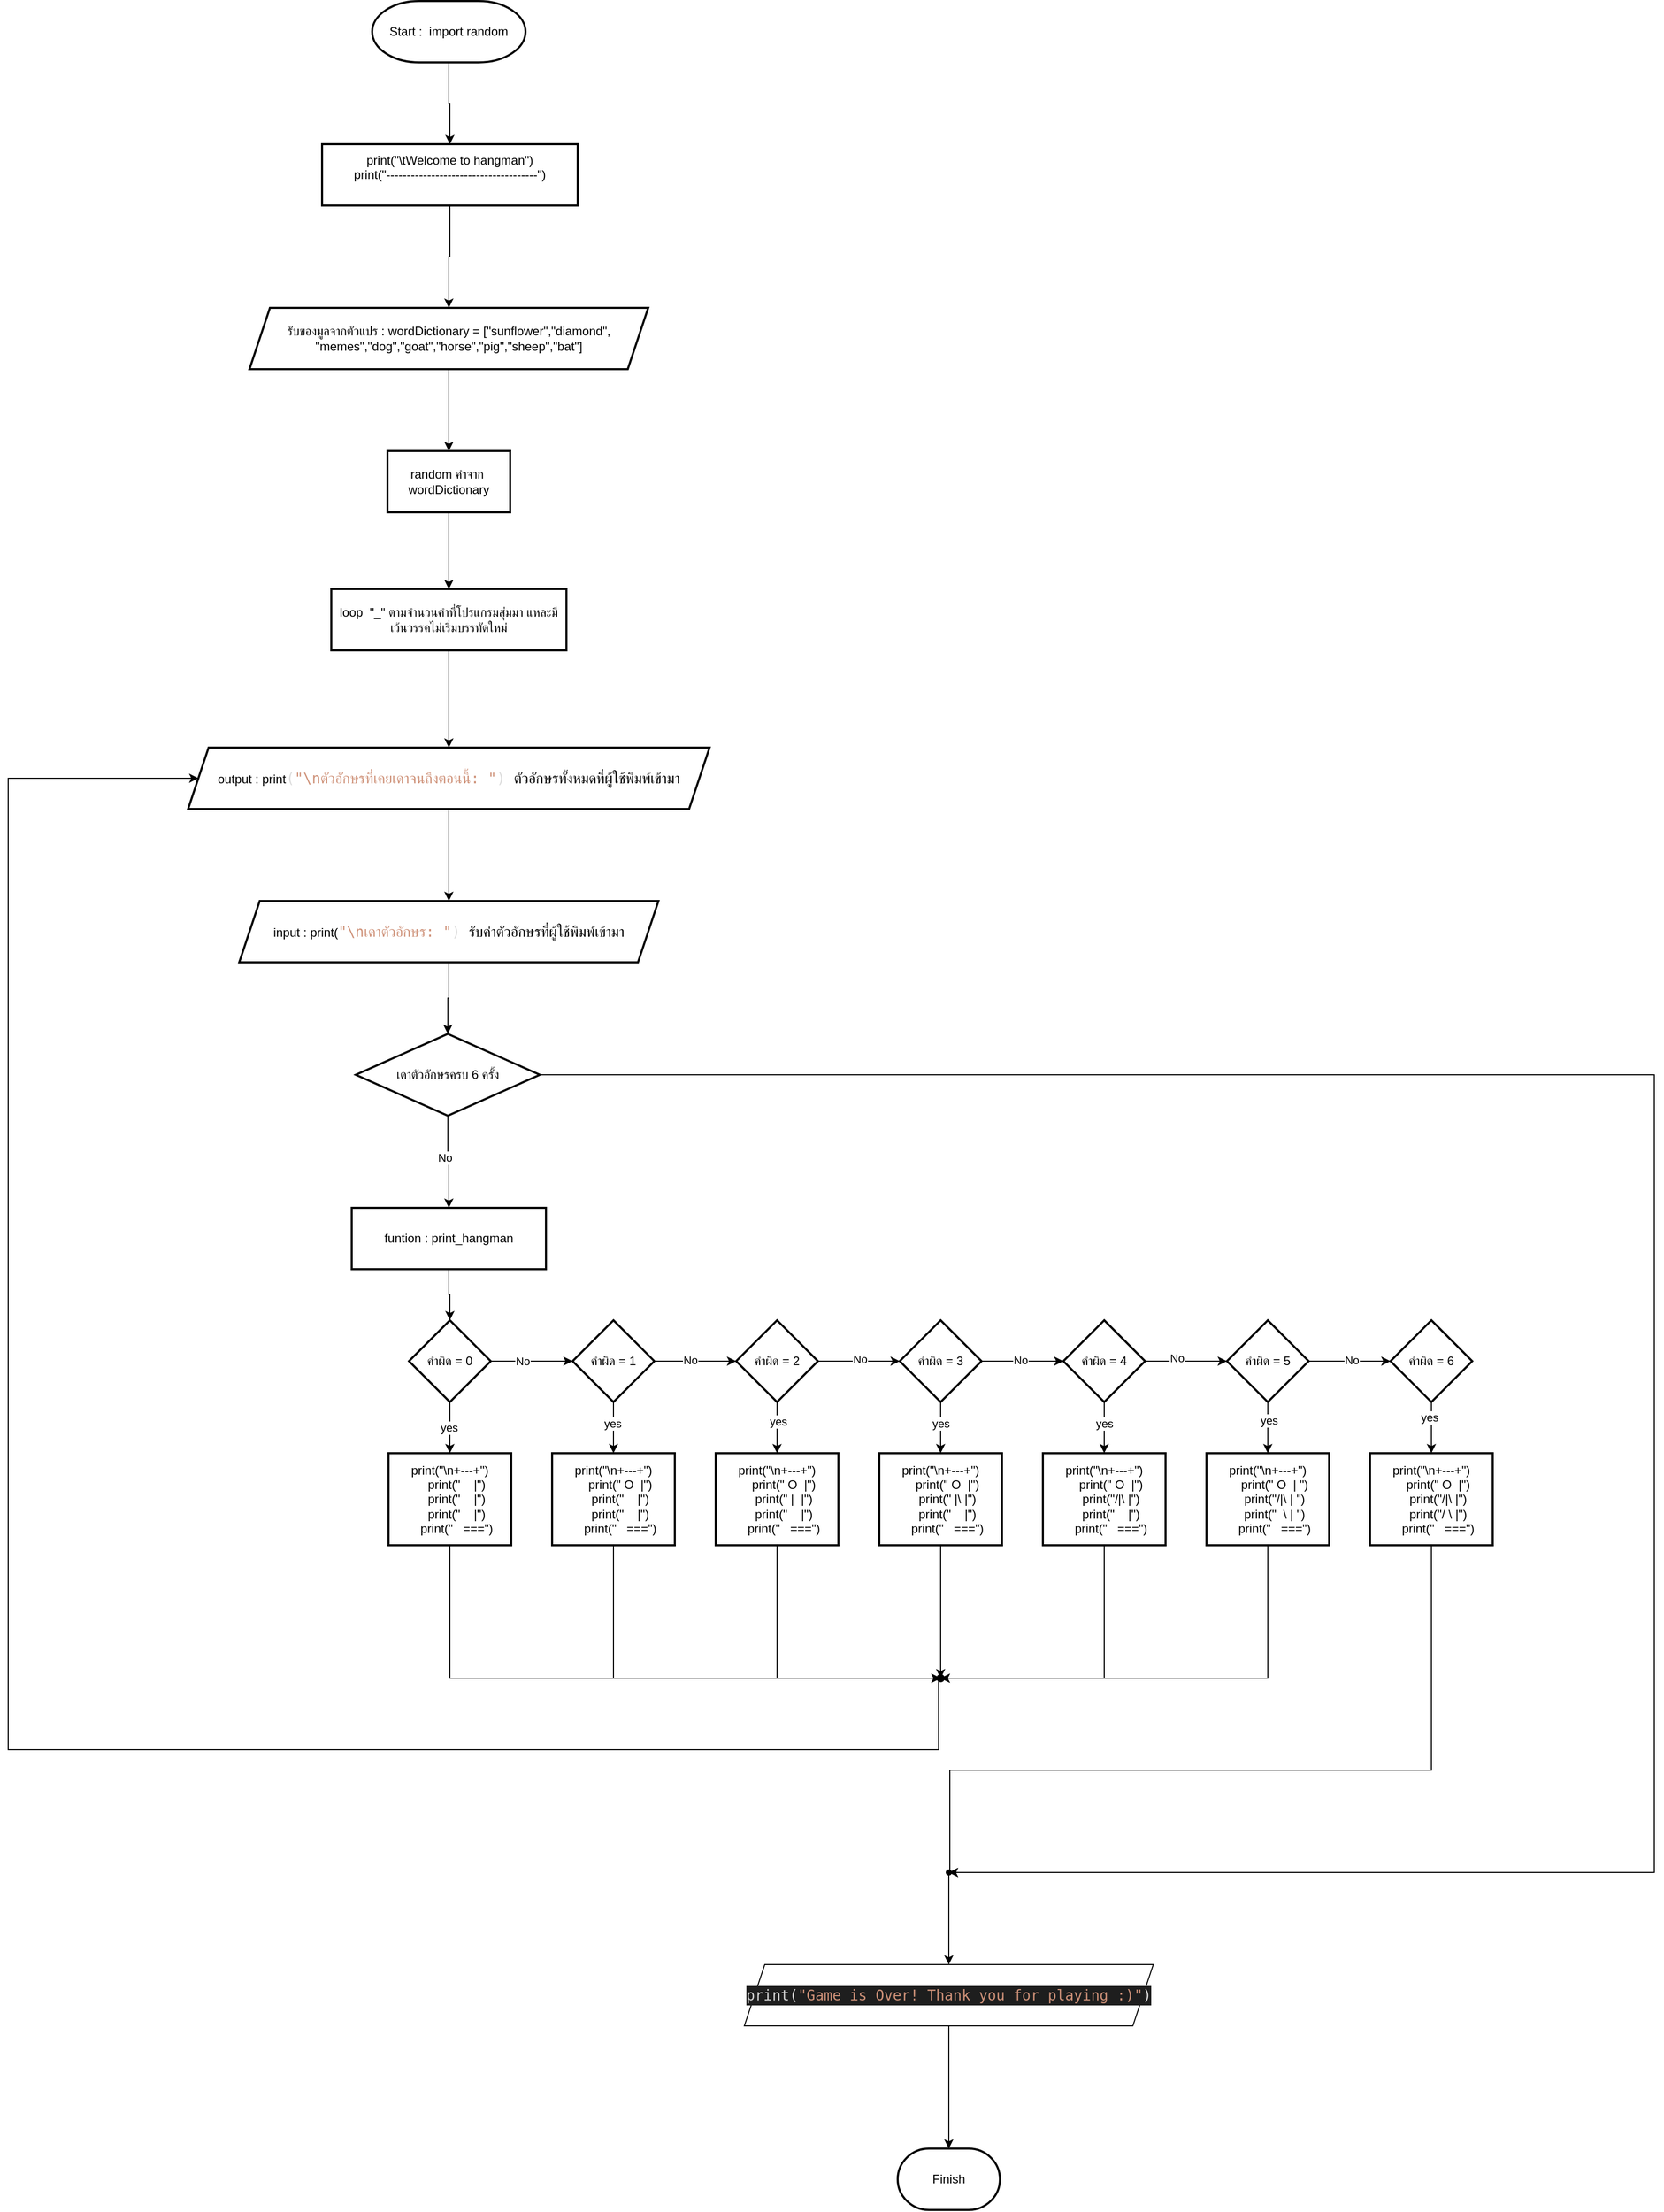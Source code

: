 <mxfile version="23.0.2" type="github">
  <diagram id="C5RBs43oDa-KdzZeNtuy" name="Page-1">
    <mxGraphModel dx="3053" dy="2764" grid="1" gridSize="10" guides="1" tooltips="1" connect="1" arrows="1" fold="1" page="1" pageScale="1" pageWidth="827" pageHeight="1169" math="0" shadow="0">
      <root>
        <mxCell id="WIyWlLk6GJQsqaUBKTNV-0" />
        <mxCell id="WIyWlLk6GJQsqaUBKTNV-1" parent="WIyWlLk6GJQsqaUBKTNV-0" />
        <mxCell id="yTECt2yy7o1h2HZ25cIH-2" value="" style="edgeStyle=orthogonalEdgeStyle;rounded=0;orthogonalLoop=1;jettySize=auto;html=1;" parent="WIyWlLk6GJQsqaUBKTNV-1" source="yTECt2yy7o1h2HZ25cIH-0" target="yTECt2yy7o1h2HZ25cIH-1" edge="1">
          <mxGeometry relative="1" as="geometry" />
        </mxCell>
        <mxCell id="yTECt2yy7o1h2HZ25cIH-0" value="Start :&amp;nbsp; import random" style="strokeWidth=2;html=1;shape=mxgraph.flowchart.terminator;whiteSpace=wrap;" parent="WIyWlLk6GJQsqaUBKTNV-1" vertex="1">
          <mxGeometry x="996" y="-350" width="150" height="60" as="geometry" />
        </mxCell>
        <mxCell id="yTECt2yy7o1h2HZ25cIH-4" value="" style="edgeStyle=orthogonalEdgeStyle;rounded=0;orthogonalLoop=1;jettySize=auto;html=1;" parent="WIyWlLk6GJQsqaUBKTNV-1" source="yTECt2yy7o1h2HZ25cIH-1" target="yTECt2yy7o1h2HZ25cIH-3" edge="1">
          <mxGeometry relative="1" as="geometry" />
        </mxCell>
        <mxCell id="yTECt2yy7o1h2HZ25cIH-1" value="&lt;div&gt;print(&quot;\tWelcome to hangman&quot;)&lt;/div&gt;&lt;div&gt;print(&quot;-------------------------------------&quot;)&lt;/div&gt;&lt;div&gt;&lt;br&gt;&lt;/div&gt;" style="whiteSpace=wrap;html=1;strokeWidth=2;align=center;" parent="WIyWlLk6GJQsqaUBKTNV-1" vertex="1">
          <mxGeometry x="947" y="-210" width="250" height="60" as="geometry" />
        </mxCell>
        <mxCell id="yTECt2yy7o1h2HZ25cIH-6" value="" style="edgeStyle=orthogonalEdgeStyle;rounded=0;orthogonalLoop=1;jettySize=auto;html=1;" parent="WIyWlLk6GJQsqaUBKTNV-1" source="yTECt2yy7o1h2HZ25cIH-3" target="yTECt2yy7o1h2HZ25cIH-5" edge="1">
          <mxGeometry relative="1" as="geometry" />
        </mxCell>
        <mxCell id="yTECt2yy7o1h2HZ25cIH-3" value="รับของมูลจากตัวแปร : wordDictionary = [&quot;sunflower&quot;,&quot;diamond&quot;,&lt;br&gt;&quot;memes&quot;,&quot;dog&quot;,&quot;goat&quot;,&quot;horse&quot;,&quot;pig&quot;,&quot;sheep&quot;,&quot;bat&quot;]" style="shape=parallelogram;perimeter=parallelogramPerimeter;whiteSpace=wrap;html=1;fixedSize=1;strokeWidth=2;" parent="WIyWlLk6GJQsqaUBKTNV-1" vertex="1">
          <mxGeometry x="876" y="-50" width="390" height="60" as="geometry" />
        </mxCell>
        <mxCell id="yTECt2yy7o1h2HZ25cIH-8" value="" style="edgeStyle=orthogonalEdgeStyle;rounded=0;orthogonalLoop=1;jettySize=auto;html=1;" parent="WIyWlLk6GJQsqaUBKTNV-1" source="yTECt2yy7o1h2HZ25cIH-5" target="yTECt2yy7o1h2HZ25cIH-7" edge="1">
          <mxGeometry relative="1" as="geometry" />
        </mxCell>
        <mxCell id="yTECt2yy7o1h2HZ25cIH-5" value="random คำจาก&amp;nbsp; wordDictionary" style="whiteSpace=wrap;html=1;strokeWidth=2;" parent="WIyWlLk6GJQsqaUBKTNV-1" vertex="1">
          <mxGeometry x="1011" y="90" width="120" height="60" as="geometry" />
        </mxCell>
        <mxCell id="2oVvr5gUgx5wugrZln5X-3" value="" style="edgeStyle=orthogonalEdgeStyle;rounded=0;orthogonalLoop=1;jettySize=auto;html=1;" edge="1" parent="WIyWlLk6GJQsqaUBKTNV-1" source="yTECt2yy7o1h2HZ25cIH-7" target="2oVvr5gUgx5wugrZln5X-2">
          <mxGeometry relative="1" as="geometry" />
        </mxCell>
        <mxCell id="yTECt2yy7o1h2HZ25cIH-7" value="loop&amp;nbsp; &quot;_&quot; ตามจำนวนคำที่โปรแกรมสุ่มมา แหละมีเว้นวรรคไม่เริ่มบรรทัดใหม่" style="whiteSpace=wrap;html=1;strokeWidth=2;" parent="WIyWlLk6GJQsqaUBKTNV-1" vertex="1">
          <mxGeometry x="956" y="225" width="230" height="60" as="geometry" />
        </mxCell>
        <mxCell id="yTECt2yy7o1h2HZ25cIH-15" value="" style="edgeStyle=orthogonalEdgeStyle;rounded=0;orthogonalLoop=1;jettySize=auto;html=1;" parent="WIyWlLk6GJQsqaUBKTNV-1" source="yTECt2yy7o1h2HZ25cIH-9" target="yTECt2yy7o1h2HZ25cIH-14" edge="1">
          <mxGeometry relative="1" as="geometry" />
        </mxCell>
        <mxCell id="yTECt2yy7o1h2HZ25cIH-9" value="funtion :&amp;nbsp;print_hangman" style="whiteSpace=wrap;html=1;strokeWidth=2;" parent="WIyWlLk6GJQsqaUBKTNV-1" vertex="1">
          <mxGeometry x="976" y="830" width="190" height="60" as="geometry" />
        </mxCell>
        <mxCell id="yTECt2yy7o1h2HZ25cIH-28" style="edgeStyle=orthogonalEdgeStyle;rounded=0;orthogonalLoop=1;jettySize=auto;html=1;" parent="WIyWlLk6GJQsqaUBKTNV-1" source="yTECt2yy7o1h2HZ25cIH-14" target="yTECt2yy7o1h2HZ25cIH-24" edge="1">
          <mxGeometry relative="1" as="geometry" />
        </mxCell>
        <mxCell id="yTECt2yy7o1h2HZ25cIH-31" value="yes" style="edgeLabel;html=1;align=center;verticalAlign=middle;resizable=0;points=[];" parent="yTECt2yy7o1h2HZ25cIH-28" vertex="1" connectable="0">
          <mxGeometry x="-0.024" y="-1" relative="1" as="geometry">
            <mxPoint as="offset" />
          </mxGeometry>
        </mxCell>
        <mxCell id="yTECt2yy7o1h2HZ25cIH-33" value="" style="edgeStyle=orthogonalEdgeStyle;rounded=0;orthogonalLoop=1;jettySize=auto;html=1;" parent="WIyWlLk6GJQsqaUBKTNV-1" source="yTECt2yy7o1h2HZ25cIH-14" target="yTECt2yy7o1h2HZ25cIH-32" edge="1">
          <mxGeometry relative="1" as="geometry" />
        </mxCell>
        <mxCell id="yTECt2yy7o1h2HZ25cIH-34" value="No" style="edgeLabel;html=1;align=center;verticalAlign=middle;resizable=0;points=[];" parent="yTECt2yy7o1h2HZ25cIH-33" vertex="1" connectable="0">
          <mxGeometry x="-0.236" relative="1" as="geometry">
            <mxPoint as="offset" />
          </mxGeometry>
        </mxCell>
        <mxCell id="yTECt2yy7o1h2HZ25cIH-14" value="คำผิด = 0" style="rhombus;whiteSpace=wrap;html=1;strokeWidth=2;" parent="WIyWlLk6GJQsqaUBKTNV-1" vertex="1">
          <mxGeometry x="1032" y="940" width="80" height="80" as="geometry" />
        </mxCell>
        <mxCell id="yTECt2yy7o1h2HZ25cIH-74" style="edgeStyle=orthogonalEdgeStyle;rounded=0;orthogonalLoop=1;jettySize=auto;html=1;entryX=-0.078;entryY=0.481;entryDx=0;entryDy=0;entryPerimeter=0;" parent="WIyWlLk6GJQsqaUBKTNV-1" source="yTECt2yy7o1h2HZ25cIH-24" target="yTECt2yy7o1h2HZ25cIH-68" edge="1">
          <mxGeometry relative="1" as="geometry">
            <mxPoint x="1107" y="1290" as="targetPoint" />
            <Array as="points">
              <mxPoint x="1072" y="1290" />
            </Array>
          </mxGeometry>
        </mxCell>
        <mxCell id="yTECt2yy7o1h2HZ25cIH-24" value="&lt;div&gt;print(&quot;\n+---+&quot;)&lt;/div&gt;&lt;div&gt;&amp;nbsp; &amp;nbsp; print(&quot;&amp;nbsp; &amp;nbsp; |&quot;)&lt;/div&gt;&lt;div&gt;&amp;nbsp; &amp;nbsp; print(&quot;&amp;nbsp; &amp;nbsp; |&quot;)&lt;/div&gt;&lt;div&gt;&amp;nbsp; &amp;nbsp; print(&quot;&amp;nbsp; &amp;nbsp; |&quot;)&lt;/div&gt;&lt;div&gt;&amp;nbsp; &amp;nbsp; print(&quot;&amp;nbsp; &amp;nbsp;===&quot;)&lt;/div&gt;" style="whiteSpace=wrap;html=1;sketch=0;strokeWidth=2;" parent="WIyWlLk6GJQsqaUBKTNV-1" vertex="1">
          <mxGeometry x="1012" y="1070" width="120" height="90" as="geometry" />
        </mxCell>
        <mxCell id="yTECt2yy7o1h2HZ25cIH-36" value="" style="edgeStyle=orthogonalEdgeStyle;rounded=0;orthogonalLoop=1;jettySize=auto;html=1;" parent="WIyWlLk6GJQsqaUBKTNV-1" source="yTECt2yy7o1h2HZ25cIH-32" target="yTECt2yy7o1h2HZ25cIH-35" edge="1">
          <mxGeometry relative="1" as="geometry" />
        </mxCell>
        <mxCell id="yTECt2yy7o1h2HZ25cIH-37" value="yes" style="edgeLabel;html=1;align=center;verticalAlign=middle;resizable=0;points=[];" parent="yTECt2yy7o1h2HZ25cIH-36" vertex="1" connectable="0">
          <mxGeometry x="-0.156" y="-1" relative="1" as="geometry">
            <mxPoint as="offset" />
          </mxGeometry>
        </mxCell>
        <mxCell id="yTECt2yy7o1h2HZ25cIH-39" value="" style="edgeStyle=orthogonalEdgeStyle;rounded=0;orthogonalLoop=1;jettySize=auto;html=1;" parent="WIyWlLk6GJQsqaUBKTNV-1" source="yTECt2yy7o1h2HZ25cIH-32" target="yTECt2yy7o1h2HZ25cIH-38" edge="1">
          <mxGeometry relative="1" as="geometry" />
        </mxCell>
        <mxCell id="yTECt2yy7o1h2HZ25cIH-43" value="No" style="edgeLabel;html=1;align=center;verticalAlign=middle;resizable=0;points=[];" parent="yTECt2yy7o1h2HZ25cIH-39" vertex="1" connectable="0">
          <mxGeometry x="-0.134" y="1" relative="1" as="geometry">
            <mxPoint as="offset" />
          </mxGeometry>
        </mxCell>
        <mxCell id="yTECt2yy7o1h2HZ25cIH-32" value="คำผิด = 1" style="rhombus;whiteSpace=wrap;html=1;strokeWidth=2;" parent="WIyWlLk6GJQsqaUBKTNV-1" vertex="1">
          <mxGeometry x="1192" y="940" width="80" height="80" as="geometry" />
        </mxCell>
        <mxCell id="yTECt2yy7o1h2HZ25cIH-75" style="edgeStyle=orthogonalEdgeStyle;rounded=0;orthogonalLoop=1;jettySize=auto;html=1;entryX=-0.223;entryY=0.198;entryDx=0;entryDy=0;entryPerimeter=0;" parent="WIyWlLk6GJQsqaUBKTNV-1" source="yTECt2yy7o1h2HZ25cIH-35" target="yTECt2yy7o1h2HZ25cIH-68" edge="1">
          <mxGeometry relative="1" as="geometry">
            <mxPoint x="1232" y="1290" as="targetPoint" />
            <Array as="points">
              <mxPoint x="1232" y="1290" />
            </Array>
          </mxGeometry>
        </mxCell>
        <mxCell id="yTECt2yy7o1h2HZ25cIH-35" value="&lt;div&gt;print(&quot;\n+---+&quot;)&lt;/div&gt;&lt;div&gt;&amp;nbsp; &amp;nbsp; print(&quot; O&amp;nbsp; |&quot;)&lt;/div&gt;&lt;div&gt;&amp;nbsp; &amp;nbsp; print(&quot;&amp;nbsp; &amp;nbsp; |&quot;)&lt;/div&gt;&lt;div&gt;&amp;nbsp; &amp;nbsp; print(&quot;&amp;nbsp; &amp;nbsp; |&quot;)&lt;/div&gt;&lt;div&gt;&amp;nbsp; &amp;nbsp; print(&quot;&amp;nbsp; &amp;nbsp;===&quot;)&lt;/div&gt;" style="whiteSpace=wrap;html=1;strokeWidth=2;" parent="WIyWlLk6GJQsqaUBKTNV-1" vertex="1">
          <mxGeometry x="1172" y="1070" width="120" height="90" as="geometry" />
        </mxCell>
        <mxCell id="yTECt2yy7o1h2HZ25cIH-41" value="" style="edgeStyle=orthogonalEdgeStyle;rounded=0;orthogonalLoop=1;jettySize=auto;html=1;" parent="WIyWlLk6GJQsqaUBKTNV-1" source="yTECt2yy7o1h2HZ25cIH-38" target="yTECt2yy7o1h2HZ25cIH-40" edge="1">
          <mxGeometry relative="1" as="geometry" />
        </mxCell>
        <mxCell id="yTECt2yy7o1h2HZ25cIH-42" value="yes" style="edgeLabel;html=1;align=center;verticalAlign=middle;resizable=0;points=[];" parent="yTECt2yy7o1h2HZ25cIH-41" vertex="1" connectable="0">
          <mxGeometry x="-0.232" y="1" relative="1" as="geometry">
            <mxPoint as="offset" />
          </mxGeometry>
        </mxCell>
        <mxCell id="yTECt2yy7o1h2HZ25cIH-45" value="" style="edgeStyle=orthogonalEdgeStyle;rounded=0;orthogonalLoop=1;jettySize=auto;html=1;" parent="WIyWlLk6GJQsqaUBKTNV-1" source="yTECt2yy7o1h2HZ25cIH-38" target="yTECt2yy7o1h2HZ25cIH-44" edge="1">
          <mxGeometry relative="1" as="geometry" />
        </mxCell>
        <mxCell id="yTECt2yy7o1h2HZ25cIH-48" value="No" style="edgeLabel;html=1;align=center;verticalAlign=middle;resizable=0;points=[];" parent="yTECt2yy7o1h2HZ25cIH-45" vertex="1" connectable="0">
          <mxGeometry x="0.009" y="2" relative="1" as="geometry">
            <mxPoint as="offset" />
          </mxGeometry>
        </mxCell>
        <mxCell id="yTECt2yy7o1h2HZ25cIH-38" value="คำผิด = 2" style="rhombus;whiteSpace=wrap;html=1;strokeWidth=2;" parent="WIyWlLk6GJQsqaUBKTNV-1" vertex="1">
          <mxGeometry x="1352" y="940" width="80" height="80" as="geometry" />
        </mxCell>
        <mxCell id="yTECt2yy7o1h2HZ25cIH-76" style="edgeStyle=orthogonalEdgeStyle;rounded=0;orthogonalLoop=1;jettySize=auto;html=1;entryX=0.172;entryY=0.149;entryDx=0;entryDy=0;entryPerimeter=0;" parent="WIyWlLk6GJQsqaUBKTNV-1" source="yTECt2yy7o1h2HZ25cIH-40" target="yTECt2yy7o1h2HZ25cIH-68" edge="1">
          <mxGeometry relative="1" as="geometry">
            <mxPoint x="1392" y="1290" as="targetPoint" />
            <Array as="points">
              <mxPoint x="1392" y="1290" />
            </Array>
          </mxGeometry>
        </mxCell>
        <mxCell id="yTECt2yy7o1h2HZ25cIH-40" value="&lt;div&gt;print(&quot;\n+---+&quot;)&lt;/div&gt;&lt;div&gt;&amp;nbsp; &amp;nbsp; print(&quot; O&amp;nbsp; |&quot;)&lt;/div&gt;&lt;div&gt;&amp;nbsp; &amp;nbsp; print(&quot; |&amp;nbsp; |&quot;)&lt;/div&gt;&lt;div&gt;&amp;nbsp; &amp;nbsp; print(&quot;&amp;nbsp; &amp;nbsp; |&quot;)&lt;/div&gt;&lt;div&gt;&amp;nbsp; &amp;nbsp; print(&quot;&amp;nbsp; &amp;nbsp;===&quot;)&lt;/div&gt;" style="whiteSpace=wrap;html=1;strokeWidth=2;" parent="WIyWlLk6GJQsqaUBKTNV-1" vertex="1">
          <mxGeometry x="1332" y="1070" width="120" height="90" as="geometry" />
        </mxCell>
        <mxCell id="yTECt2yy7o1h2HZ25cIH-47" value="" style="edgeStyle=orthogonalEdgeStyle;rounded=0;orthogonalLoop=1;jettySize=auto;html=1;" parent="WIyWlLk6GJQsqaUBKTNV-1" source="yTECt2yy7o1h2HZ25cIH-44" target="yTECt2yy7o1h2HZ25cIH-46" edge="1">
          <mxGeometry relative="1" as="geometry" />
        </mxCell>
        <mxCell id="yTECt2yy7o1h2HZ25cIH-49" value="yes" style="edgeLabel;html=1;align=center;verticalAlign=middle;resizable=0;points=[];" parent="yTECt2yy7o1h2HZ25cIH-47" vertex="1" connectable="0">
          <mxGeometry x="-0.178" relative="1" as="geometry">
            <mxPoint as="offset" />
          </mxGeometry>
        </mxCell>
        <mxCell id="yTECt2yy7o1h2HZ25cIH-51" value="" style="edgeStyle=orthogonalEdgeStyle;rounded=0;orthogonalLoop=1;jettySize=auto;html=1;" parent="WIyWlLk6GJQsqaUBKTNV-1" source="yTECt2yy7o1h2HZ25cIH-44" target="yTECt2yy7o1h2HZ25cIH-50" edge="1">
          <mxGeometry relative="1" as="geometry" />
        </mxCell>
        <mxCell id="yTECt2yy7o1h2HZ25cIH-54" value="No" style="edgeLabel;html=1;align=center;verticalAlign=middle;resizable=0;points=[];" parent="yTECt2yy7o1h2HZ25cIH-51" vertex="1" connectable="0">
          <mxGeometry x="-0.067" y="1" relative="1" as="geometry">
            <mxPoint as="offset" />
          </mxGeometry>
        </mxCell>
        <mxCell id="yTECt2yy7o1h2HZ25cIH-44" value="คำผิด = 3" style="rhombus;whiteSpace=wrap;html=1;strokeWidth=2;" parent="WIyWlLk6GJQsqaUBKTNV-1" vertex="1">
          <mxGeometry x="1512" y="940" width="80" height="80" as="geometry" />
        </mxCell>
        <mxCell id="yTECt2yy7o1h2HZ25cIH-46" value="&lt;div&gt;print(&quot;\n+---+&quot;)&lt;/div&gt;&lt;div&gt;&amp;nbsp; &amp;nbsp; print(&quot; O&amp;nbsp; |&quot;)&lt;/div&gt;&lt;div&gt;&amp;nbsp; &amp;nbsp; print(&quot; |\ |&quot;)&lt;/div&gt;&lt;div&gt;&amp;nbsp; &amp;nbsp; print(&quot;&amp;nbsp; &amp;nbsp; |&quot;)&lt;/div&gt;&lt;div&gt;&amp;nbsp; &amp;nbsp; print(&quot;&amp;nbsp; &amp;nbsp;===&quot;)&lt;/div&gt;" style="whiteSpace=wrap;html=1;strokeWidth=2;" parent="WIyWlLk6GJQsqaUBKTNV-1" vertex="1">
          <mxGeometry x="1492" y="1070" width="120" height="90" as="geometry" />
        </mxCell>
        <mxCell id="yTECt2yy7o1h2HZ25cIH-53" value="" style="edgeStyle=orthogonalEdgeStyle;rounded=0;orthogonalLoop=1;jettySize=auto;html=1;" parent="WIyWlLk6GJQsqaUBKTNV-1" source="yTECt2yy7o1h2HZ25cIH-50" target="yTECt2yy7o1h2HZ25cIH-52" edge="1">
          <mxGeometry relative="1" as="geometry" />
        </mxCell>
        <mxCell id="yTECt2yy7o1h2HZ25cIH-55" value="yes" style="edgeLabel;html=1;align=center;verticalAlign=middle;resizable=0;points=[];" parent="yTECt2yy7o1h2HZ25cIH-53" vertex="1" connectable="0">
          <mxGeometry x="-0.178" relative="1" as="geometry">
            <mxPoint as="offset" />
          </mxGeometry>
        </mxCell>
        <mxCell id="yTECt2yy7o1h2HZ25cIH-57" value="" style="edgeStyle=orthogonalEdgeStyle;rounded=0;orthogonalLoop=1;jettySize=auto;html=1;" parent="WIyWlLk6GJQsqaUBKTNV-1" source="yTECt2yy7o1h2HZ25cIH-50" target="yTECt2yy7o1h2HZ25cIH-56" edge="1">
          <mxGeometry relative="1" as="geometry" />
        </mxCell>
        <mxCell id="yTECt2yy7o1h2HZ25cIH-64" value="No" style="edgeLabel;html=1;align=center;verticalAlign=middle;resizable=0;points=[];" parent="yTECt2yy7o1h2HZ25cIH-57" vertex="1" connectable="0">
          <mxGeometry x="-0.242" y="3" relative="1" as="geometry">
            <mxPoint as="offset" />
          </mxGeometry>
        </mxCell>
        <mxCell id="yTECt2yy7o1h2HZ25cIH-50" value="คำผิด = 4" style="rhombus;whiteSpace=wrap;html=1;strokeWidth=2;" parent="WIyWlLk6GJQsqaUBKTNV-1" vertex="1">
          <mxGeometry x="1672" y="940" width="80" height="80" as="geometry" />
        </mxCell>
        <mxCell id="yTECt2yy7o1h2HZ25cIH-79" style="edgeStyle=orthogonalEdgeStyle;rounded=0;orthogonalLoop=1;jettySize=auto;html=1;entryX=0.814;entryY=0.692;entryDx=0;entryDy=0;entryPerimeter=0;" parent="WIyWlLk6GJQsqaUBKTNV-1" source="yTECt2yy7o1h2HZ25cIH-52" target="yTECt2yy7o1h2HZ25cIH-68" edge="1">
          <mxGeometry relative="1" as="geometry">
            <mxPoint x="1712" y="1290" as="targetPoint" />
            <Array as="points">
              <mxPoint x="1712" y="1290" />
            </Array>
          </mxGeometry>
        </mxCell>
        <mxCell id="yTECt2yy7o1h2HZ25cIH-52" value="&lt;div&gt;print(&quot;\n+---+&quot;)&lt;/div&gt;&lt;div&gt;&amp;nbsp; &amp;nbsp; print(&quot; O&amp;nbsp; |&quot;)&lt;/div&gt;&lt;div&gt;&amp;nbsp; &amp;nbsp; print(&quot;/|\ |&quot;)&lt;/div&gt;&lt;div&gt;&amp;nbsp; &amp;nbsp; print(&quot;&amp;nbsp; &amp;nbsp; |&quot;)&lt;/div&gt;&lt;div&gt;&amp;nbsp; &amp;nbsp; print(&quot;&amp;nbsp; &amp;nbsp;===&quot;)&lt;/div&gt;" style="whiteSpace=wrap;html=1;strokeWidth=2;" parent="WIyWlLk6GJQsqaUBKTNV-1" vertex="1">
          <mxGeometry x="1652" y="1070" width="120" height="90" as="geometry" />
        </mxCell>
        <mxCell id="yTECt2yy7o1h2HZ25cIH-59" value="" style="edgeStyle=orthogonalEdgeStyle;rounded=0;orthogonalLoop=1;jettySize=auto;html=1;" parent="WIyWlLk6GJQsqaUBKTNV-1" source="yTECt2yy7o1h2HZ25cIH-56" target="yTECt2yy7o1h2HZ25cIH-58" edge="1">
          <mxGeometry relative="1" as="geometry" />
        </mxCell>
        <mxCell id="yTECt2yy7o1h2HZ25cIH-65" value="yes" style="edgeLabel;html=1;align=center;verticalAlign=middle;resizable=0;points=[];" parent="yTECt2yy7o1h2HZ25cIH-59" vertex="1" connectable="0">
          <mxGeometry x="-0.275" y="1" relative="1" as="geometry">
            <mxPoint as="offset" />
          </mxGeometry>
        </mxCell>
        <mxCell id="yTECt2yy7o1h2HZ25cIH-61" value="" style="edgeStyle=orthogonalEdgeStyle;rounded=0;orthogonalLoop=1;jettySize=auto;html=1;" parent="WIyWlLk6GJQsqaUBKTNV-1" source="yTECt2yy7o1h2HZ25cIH-56" target="yTECt2yy7o1h2HZ25cIH-60" edge="1">
          <mxGeometry relative="1" as="geometry" />
        </mxCell>
        <mxCell id="yTECt2yy7o1h2HZ25cIH-66" value="No" style="edgeLabel;html=1;align=center;verticalAlign=middle;resizable=0;points=[];" parent="yTECt2yy7o1h2HZ25cIH-61" vertex="1" connectable="0">
          <mxGeometry x="0.046" y="1" relative="1" as="geometry">
            <mxPoint as="offset" />
          </mxGeometry>
        </mxCell>
        <mxCell id="yTECt2yy7o1h2HZ25cIH-56" value="คำผิด = 5" style="rhombus;whiteSpace=wrap;html=1;strokeWidth=2;" parent="WIyWlLk6GJQsqaUBKTNV-1" vertex="1">
          <mxGeometry x="1832" y="940" width="80" height="80" as="geometry" />
        </mxCell>
        <mxCell id="yTECt2yy7o1h2HZ25cIH-80" style="edgeStyle=orthogonalEdgeStyle;rounded=0;orthogonalLoop=1;jettySize=auto;html=1;entryX=0.863;entryY=0.494;entryDx=0;entryDy=0;entryPerimeter=0;" parent="WIyWlLk6GJQsqaUBKTNV-1" source="yTECt2yy7o1h2HZ25cIH-58" target="yTECt2yy7o1h2HZ25cIH-68" edge="1">
          <mxGeometry relative="1" as="geometry">
            <mxPoint x="1872" y="1290" as="targetPoint" />
            <Array as="points">
              <mxPoint x="1872" y="1290" />
            </Array>
          </mxGeometry>
        </mxCell>
        <mxCell id="yTECt2yy7o1h2HZ25cIH-58" value="&lt;div&gt;print(&quot;\n+---+&quot;)&lt;/div&gt;&lt;div&gt;&amp;nbsp; &amp;nbsp; print(&quot; O&amp;nbsp; | &quot;)&lt;/div&gt;&lt;div&gt;&amp;nbsp; &amp;nbsp; print(&quot;/|\ | &quot;)&lt;/div&gt;&lt;div&gt;&amp;nbsp; &amp;nbsp; print(&quot;&amp;nbsp; \ | &quot;)&lt;/div&gt;&lt;div&gt;&amp;nbsp; &amp;nbsp; print(&quot;&amp;nbsp; &amp;nbsp;===&quot;)&lt;/div&gt;" style="whiteSpace=wrap;html=1;strokeWidth=2;" parent="WIyWlLk6GJQsqaUBKTNV-1" vertex="1">
          <mxGeometry x="1812" y="1070" width="120" height="90" as="geometry" />
        </mxCell>
        <mxCell id="yTECt2yy7o1h2HZ25cIH-63" value="" style="edgeStyle=orthogonalEdgeStyle;rounded=0;orthogonalLoop=1;jettySize=auto;html=1;" parent="WIyWlLk6GJQsqaUBKTNV-1" source="yTECt2yy7o1h2HZ25cIH-60" target="yTECt2yy7o1h2HZ25cIH-62" edge="1">
          <mxGeometry relative="1" as="geometry" />
        </mxCell>
        <mxCell id="yTECt2yy7o1h2HZ25cIH-67" value="yes" style="edgeLabel;html=1;align=center;verticalAlign=middle;resizable=0;points=[];" parent="yTECt2yy7o1h2HZ25cIH-63" vertex="1" connectable="0">
          <mxGeometry x="-0.397" y="-2" relative="1" as="geometry">
            <mxPoint as="offset" />
          </mxGeometry>
        </mxCell>
        <mxCell id="yTECt2yy7o1h2HZ25cIH-60" value="คำผิด = 6" style="rhombus;whiteSpace=wrap;html=1;strokeWidth=2;" parent="WIyWlLk6GJQsqaUBKTNV-1" vertex="1">
          <mxGeometry x="1992" y="940" width="80" height="80" as="geometry" />
        </mxCell>
        <mxCell id="2oVvr5gUgx5wugrZln5X-16" style="edgeStyle=orthogonalEdgeStyle;rounded=0;orthogonalLoop=1;jettySize=auto;html=1;" edge="1" parent="WIyWlLk6GJQsqaUBKTNV-1" source="yTECt2yy7o1h2HZ25cIH-62">
          <mxGeometry relative="1" as="geometry">
            <mxPoint x="1560" y="1480" as="targetPoint" />
            <Array as="points">
              <mxPoint x="2032" y="1380" />
              <mxPoint x="1561" y="1380" />
              <mxPoint x="1561" y="1480" />
            </Array>
          </mxGeometry>
        </mxCell>
        <mxCell id="yTECt2yy7o1h2HZ25cIH-62" value="&lt;div&gt;print(&quot;\n+---+&quot;)&lt;/div&gt;&lt;div&gt;&amp;nbsp; &amp;nbsp; print(&quot; O&amp;nbsp; |&quot;)&lt;/div&gt;&lt;div&gt;&amp;nbsp; &amp;nbsp; print(&quot;/|\ |&quot;)&lt;/div&gt;&lt;div&gt;&amp;nbsp; &amp;nbsp; print(&quot;/ \ |&quot;)&lt;/div&gt;&lt;div&gt;&amp;nbsp; &amp;nbsp; print(&quot;&amp;nbsp; &amp;nbsp;===&quot;)&lt;/div&gt;" style="whiteSpace=wrap;html=1;strokeWidth=2;" parent="WIyWlLk6GJQsqaUBKTNV-1" vertex="1">
          <mxGeometry x="1972" y="1070" width="120" height="90" as="geometry" />
        </mxCell>
        <mxCell id="yTECt2yy7o1h2HZ25cIH-85" style="edgeStyle=orthogonalEdgeStyle;rounded=0;orthogonalLoop=1;jettySize=auto;html=1;entryX=0;entryY=0.5;entryDx=0;entryDy=0;exitX=0.806;exitY=0.378;exitDx=0;exitDy=0;exitPerimeter=0;" parent="WIyWlLk6GJQsqaUBKTNV-1" source="yTECt2yy7o1h2HZ25cIH-68" target="2oVvr5gUgx5wugrZln5X-2" edge="1">
          <mxGeometry relative="1" as="geometry">
            <mxPoint x="886" y="880.03" as="targetPoint" />
            <Array as="points">
              <mxPoint x="1550" y="1290" />
              <mxPoint x="1550" y="1360" />
              <mxPoint x="640" y="1360" />
              <mxPoint x="640" y="410" />
            </Array>
            <mxPoint x="1462" y="1310.03" as="sourcePoint" />
          </mxGeometry>
        </mxCell>
        <mxCell id="yTECt2yy7o1h2HZ25cIH-68" value="" style="shape=waypoint;sketch=0;size=6;pointerEvents=1;points=[];fillColor=default;resizable=0;rotatable=0;perimeter=centerPerimeter;snapToPoint=1;strokeWidth=2;" parent="WIyWlLk6GJQsqaUBKTNV-1" vertex="1">
          <mxGeometry x="1542" y="1280" width="20" height="20" as="geometry" />
        </mxCell>
        <mxCell id="yTECt2yy7o1h2HZ25cIH-78" style="edgeStyle=orthogonalEdgeStyle;rounded=0;orthogonalLoop=1;jettySize=auto;html=1;entryX=0.329;entryY=0.077;entryDx=0;entryDy=0;entryPerimeter=0;" parent="WIyWlLk6GJQsqaUBKTNV-1" source="yTECt2yy7o1h2HZ25cIH-46" target="yTECt2yy7o1h2HZ25cIH-68" edge="1">
          <mxGeometry relative="1" as="geometry" />
        </mxCell>
        <mxCell id="2oVvr5gUgx5wugrZln5X-7" value="" style="edgeStyle=orthogonalEdgeStyle;rounded=0;orthogonalLoop=1;jettySize=auto;html=1;" edge="1" parent="WIyWlLk6GJQsqaUBKTNV-1" source="2oVvr5gUgx5wugrZln5X-2" target="2oVvr5gUgx5wugrZln5X-6">
          <mxGeometry relative="1" as="geometry" />
        </mxCell>
        <mxCell id="2oVvr5gUgx5wugrZln5X-2" value="output :&amp;nbsp;print&lt;span style=&quot;font-family: monospace, Consolas, &amp;quot;Courier New&amp;quot;, monospace; font-size: 14px; color: rgb(220, 220, 220);&quot;&gt;(&lt;/span&gt;&lt;span style=&quot;font-family: monospace, Consolas, &amp;quot;Courier New&amp;quot;, monospace; font-size: 14px; color: rgb(206, 145, 120);&quot;&gt;&quot;\nตัวอักษรที่เคยเดาจนถึงตอนนี้: &quot;&lt;/span&gt;&lt;span class=&quot;custom-cursor-default-hover&quot; style=&quot;font-family: monospace, Consolas, &amp;quot;Courier New&amp;quot;, monospace; font-size: 14px; color: rgb(220, 220, 220);&quot;&gt;) &lt;/span&gt;&lt;span class=&quot;custom-cursor-default-hover&quot; style=&quot;font-family: monospace, Consolas, &amp;quot;Courier New&amp;quot;, monospace; font-size: 14px;&quot;&gt;ตัวอักษรทั้งหมดที่ผู้ใช้พิมพ์เข้ามา&lt;/span&gt;" style="shape=parallelogram;perimeter=parallelogramPerimeter;whiteSpace=wrap;html=1;fixedSize=1;strokeWidth=2;" vertex="1" parent="WIyWlLk6GJQsqaUBKTNV-1">
          <mxGeometry x="816" y="380" width="510" height="60" as="geometry" />
        </mxCell>
        <mxCell id="2oVvr5gUgx5wugrZln5X-11" value="" style="edgeStyle=orthogonalEdgeStyle;rounded=0;orthogonalLoop=1;jettySize=auto;html=1;" edge="1" parent="WIyWlLk6GJQsqaUBKTNV-1" source="2oVvr5gUgx5wugrZln5X-6" target="2oVvr5gUgx5wugrZln5X-10">
          <mxGeometry relative="1" as="geometry" />
        </mxCell>
        <mxCell id="2oVvr5gUgx5wugrZln5X-6" value="input : print(&lt;span class=&quot;custom-cursor-default-hover&quot; style=&quot;font-family: monospace, Consolas, &amp;quot;Courier New&amp;quot;, monospace; font-size: 14px; color: rgb(206, 145, 120);&quot;&gt;&quot;\nเดาตัวอักษร: &quot;&lt;/span&gt;&lt;span style=&quot;font-family: monospace, Consolas, &amp;quot;Courier New&amp;quot;, monospace; font-size: 14px; color: rgb(220, 220, 220);&quot;&gt;) &lt;/span&gt;&lt;span style=&quot;font-family: monospace, Consolas, &amp;quot;Courier New&amp;quot;, monospace; font-size: 14px;&quot;&gt;รับค่าตัวอักษรที่ผู้ใช้พิมพ์เข้ามา&lt;/span&gt;" style="shape=parallelogram;perimeter=parallelogramPerimeter;whiteSpace=wrap;html=1;fixedSize=1;strokeWidth=2;" vertex="1" parent="WIyWlLk6GJQsqaUBKTNV-1">
          <mxGeometry x="866" y="530" width="410" height="60" as="geometry" />
        </mxCell>
        <mxCell id="2oVvr5gUgx5wugrZln5X-12" style="edgeStyle=orthogonalEdgeStyle;rounded=0;orthogonalLoop=1;jettySize=auto;html=1;" edge="1" parent="WIyWlLk6GJQsqaUBKTNV-1" source="2oVvr5gUgx5wugrZln5X-10" target="yTECt2yy7o1h2HZ25cIH-9">
          <mxGeometry relative="1" as="geometry" />
        </mxCell>
        <mxCell id="2oVvr5gUgx5wugrZln5X-13" value="No" style="edgeLabel;html=1;align=center;verticalAlign=middle;resizable=0;points=[];" vertex="1" connectable="0" parent="2oVvr5gUgx5wugrZln5X-12">
          <mxGeometry x="-0.104" y="-3" relative="1" as="geometry">
            <mxPoint as="offset" />
          </mxGeometry>
        </mxCell>
        <mxCell id="2oVvr5gUgx5wugrZln5X-15" style="edgeStyle=orthogonalEdgeStyle;rounded=0;orthogonalLoop=1;jettySize=auto;html=1;" edge="1" parent="WIyWlLk6GJQsqaUBKTNV-1" source="2oVvr5gUgx5wugrZln5X-10" target="2oVvr5gUgx5wugrZln5X-14">
          <mxGeometry relative="1" as="geometry">
            <Array as="points">
              <mxPoint x="2250" y="700" />
              <mxPoint x="2250" y="1480" />
            </Array>
          </mxGeometry>
        </mxCell>
        <mxCell id="2oVvr5gUgx5wugrZln5X-10" value="เดาตัวอักษรครบ 6 ครั้ง" style="rhombus;whiteSpace=wrap;html=1;strokeWidth=2;" vertex="1" parent="WIyWlLk6GJQsqaUBKTNV-1">
          <mxGeometry x="980" y="660" width="180" height="80" as="geometry" />
        </mxCell>
        <mxCell id="2oVvr5gUgx5wugrZln5X-18" value="" style="edgeStyle=orthogonalEdgeStyle;rounded=0;orthogonalLoop=1;jettySize=auto;html=1;" edge="1" parent="WIyWlLk6GJQsqaUBKTNV-1" source="2oVvr5gUgx5wugrZln5X-14" target="2oVvr5gUgx5wugrZln5X-17">
          <mxGeometry relative="1" as="geometry" />
        </mxCell>
        <mxCell id="2oVvr5gUgx5wugrZln5X-14" value="" style="shape=waypoint;sketch=0;fillStyle=solid;size=6;pointerEvents=1;points=[];fillColor=none;resizable=0;rotatable=0;perimeter=centerPerimeter;snapToPoint=1;" vertex="1" parent="WIyWlLk6GJQsqaUBKTNV-1">
          <mxGeometry x="1550" y="1470" width="20" height="20" as="geometry" />
        </mxCell>
        <mxCell id="2oVvr5gUgx5wugrZln5X-20" style="edgeStyle=orthogonalEdgeStyle;rounded=0;orthogonalLoop=1;jettySize=auto;html=1;" edge="1" parent="WIyWlLk6GJQsqaUBKTNV-1" source="2oVvr5gUgx5wugrZln5X-17" target="2oVvr5gUgx5wugrZln5X-21">
          <mxGeometry relative="1" as="geometry">
            <mxPoint x="1560" y="1780" as="targetPoint" />
          </mxGeometry>
        </mxCell>
        <mxCell id="2oVvr5gUgx5wugrZln5X-17" value="&lt;div style=&quot;color: rgb(212, 212, 212); background-color: rgb(30, 30, 30); font-family: monospace, Consolas, &amp;quot;Courier New&amp;quot;, monospace; font-size: 14px; line-height: 19px;&quot;&gt;print&lt;span style=&quot;color: #dcdcdc;&quot;&gt;(&lt;/span&gt;&lt;span class=&quot;custom-cursor-default-hover&quot; style=&quot;color: #ce9178;&quot;&gt;&quot;Game is Over! Thank you for playing :)&quot;&lt;/span&gt;&lt;span style=&quot;color: #dcdcdc;&quot;&gt;)&lt;/span&gt;&lt;/div&gt;" style="shape=parallelogram;perimeter=parallelogramPerimeter;whiteSpace=wrap;html=1;fixedSize=1;fillColor=none;sketch=0;fillStyle=solid;" vertex="1" parent="WIyWlLk6GJQsqaUBKTNV-1">
          <mxGeometry x="1360" y="1570" width="400" height="60" as="geometry" />
        </mxCell>
        <mxCell id="2oVvr5gUgx5wugrZln5X-21" value="Finish" style="strokeWidth=2;html=1;shape=mxgraph.flowchart.terminator;whiteSpace=wrap;" vertex="1" parent="WIyWlLk6GJQsqaUBKTNV-1">
          <mxGeometry x="1510" y="1750" width="100" height="60" as="geometry" />
        </mxCell>
      </root>
    </mxGraphModel>
  </diagram>
</mxfile>
